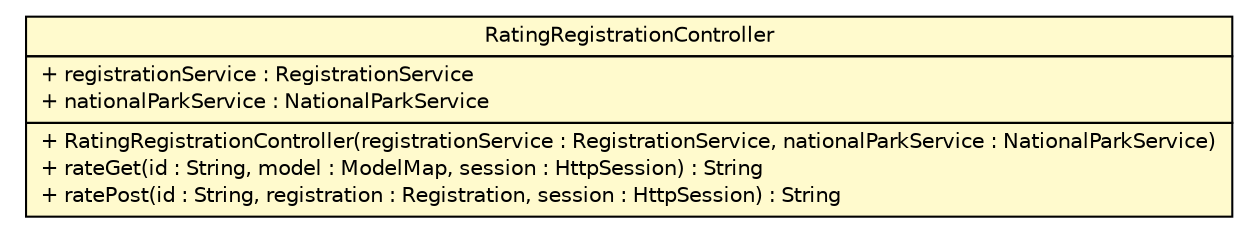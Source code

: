 #!/usr/local/bin/dot
#
# Class diagram 
# Generated by UMLGraph version R5_6 (http://www.umlgraph.org/)
#

digraph G {
	edge [fontname="Helvetica",fontsize=10,labelfontname="Helvetica",labelfontsize=10];
	node [fontname="Helvetica",fontsize=10,shape=plaintext];
	nodesep=0.25;
	ranksep=0.5;
	// edu.easternct.csc231.nationalparks.view.controller.RatingRegistrationController
	c414 [label=<<table title="edu.easternct.csc231.nationalparks.view.controller.RatingRegistrationController" border="0" cellborder="1" cellspacing="0" cellpadding="2" port="p" bgcolor="lemonChiffon" href="./RatingRegistrationController.html">
		<tr><td><table border="0" cellspacing="0" cellpadding="1">
<tr><td align="center" balign="center"> RatingRegistrationController </td></tr>
		</table></td></tr>
		<tr><td><table border="0" cellspacing="0" cellpadding="1">
<tr><td align="left" balign="left"> + registrationService : RegistrationService </td></tr>
<tr><td align="left" balign="left"> + nationalParkService : NationalParkService </td></tr>
		</table></td></tr>
		<tr><td><table border="0" cellspacing="0" cellpadding="1">
<tr><td align="left" balign="left"> + RatingRegistrationController(registrationService : RegistrationService, nationalParkService : NationalParkService) </td></tr>
<tr><td align="left" balign="left"> + rateGet(id : String, model : ModelMap, session : HttpSession) : String </td></tr>
<tr><td align="left" balign="left"> + ratePost(id : String, registration : Registration, session : HttpSession) : String </td></tr>
		</table></td></tr>
		</table>>, URL="./RatingRegistrationController.html", fontname="Helvetica", fontcolor="black", fontsize=10.0];
}

